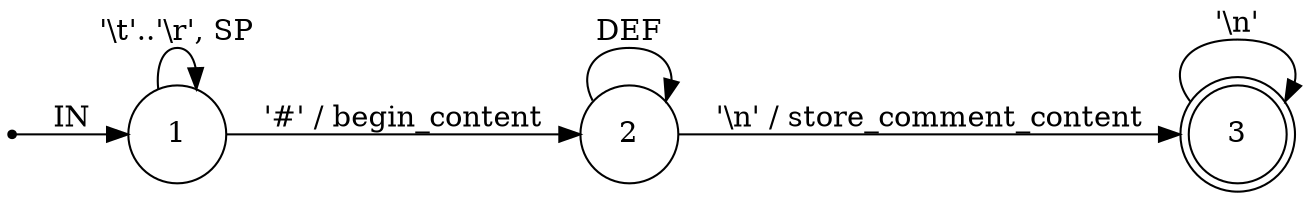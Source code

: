 digraph lexer_common {
	rankdir=LR;
	node [ shape = point ];
	ENTRY;
	node [ shape = circle, height = 0.2 ];
	node [ fixedsize = true, height = 0.65, shape = doublecircle ];
	3;
	node [ shape = circle ];
	1 -> 1 [ label = "'\\t'..'\\r', SP" ];
	1 -> 2 [ label = "'#' / begin_content" ];
	2 -> 3 [ label = "'\\n' / store_comment_content" ];
	2 -> 2 [ label = "DEF" ];
	3 -> 3 [ label = "'\\n'" ];
	ENTRY -> 1 [ label = "IN" ];
}
